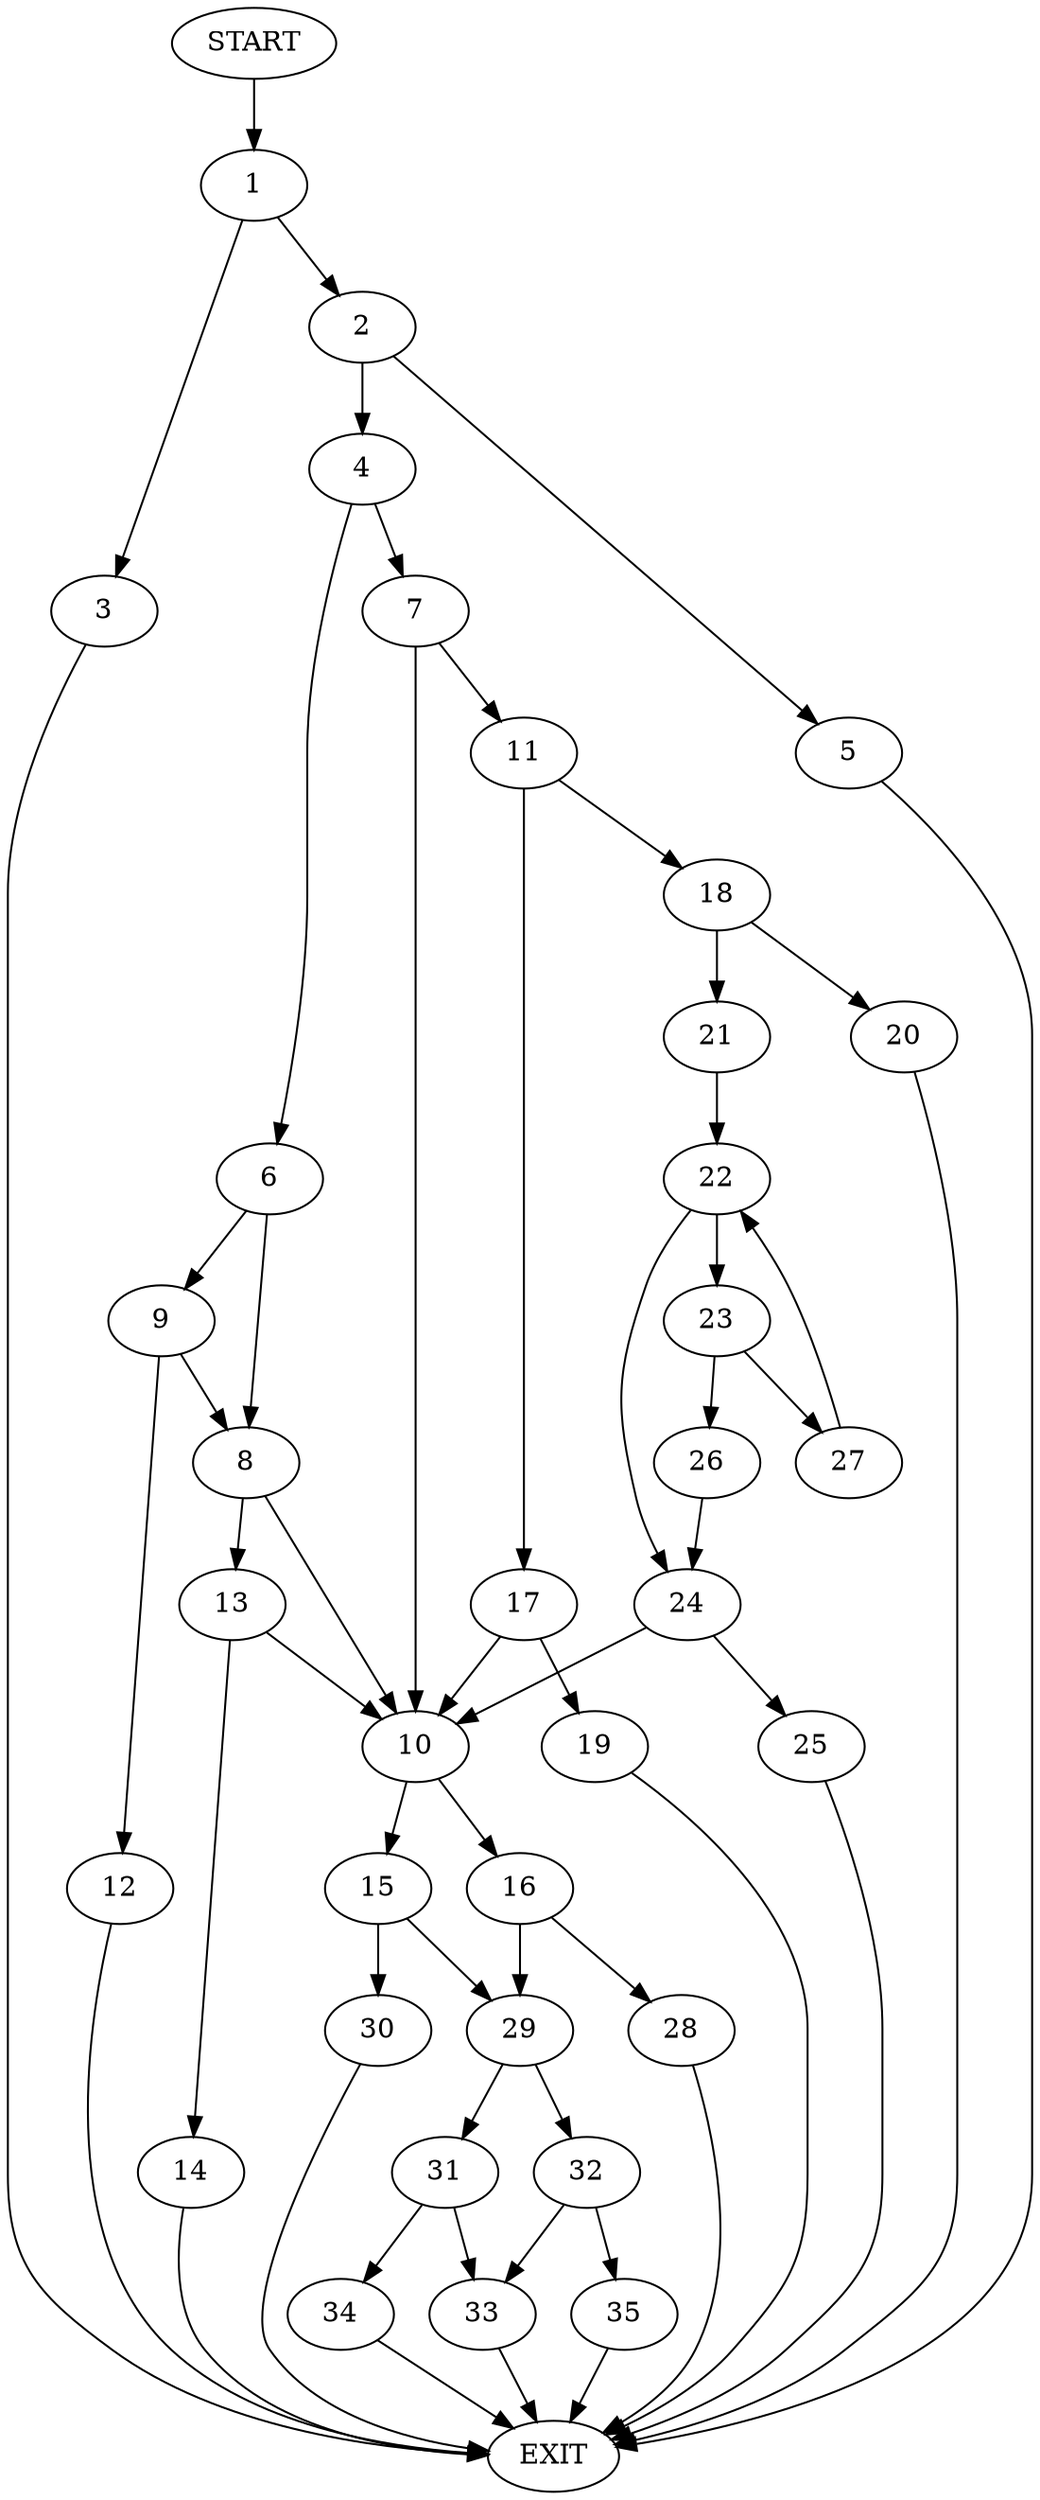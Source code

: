 digraph {
0 [label="START"]
36 [label="EXIT"]
0 -> 1
1 -> 2
1 -> 3
3 -> 36
2 -> 4
2 -> 5
4 -> 6
4 -> 7
5 -> 36
6 -> 8
6 -> 9
7 -> 10
7 -> 11
9 -> 12
9 -> 8
8 -> 10
8 -> 13
12 -> 36
13 -> 14
13 -> 10
10 -> 15
10 -> 16
14 -> 36
11 -> 17
11 -> 18
17 -> 10
17 -> 19
18 -> 20
18 -> 21
19 -> 36
21 -> 22
20 -> 36
22 -> 23
22 -> 24
24 -> 25
24 -> 10
23 -> 26
23 -> 27
27 -> 22
26 -> 24
25 -> 36
16 -> 28
16 -> 29
15 -> 30
15 -> 29
29 -> 31
29 -> 32
28 -> 36
30 -> 36
31 -> 33
31 -> 34
32 -> 35
32 -> 33
33 -> 36
34 -> 36
35 -> 36
}
